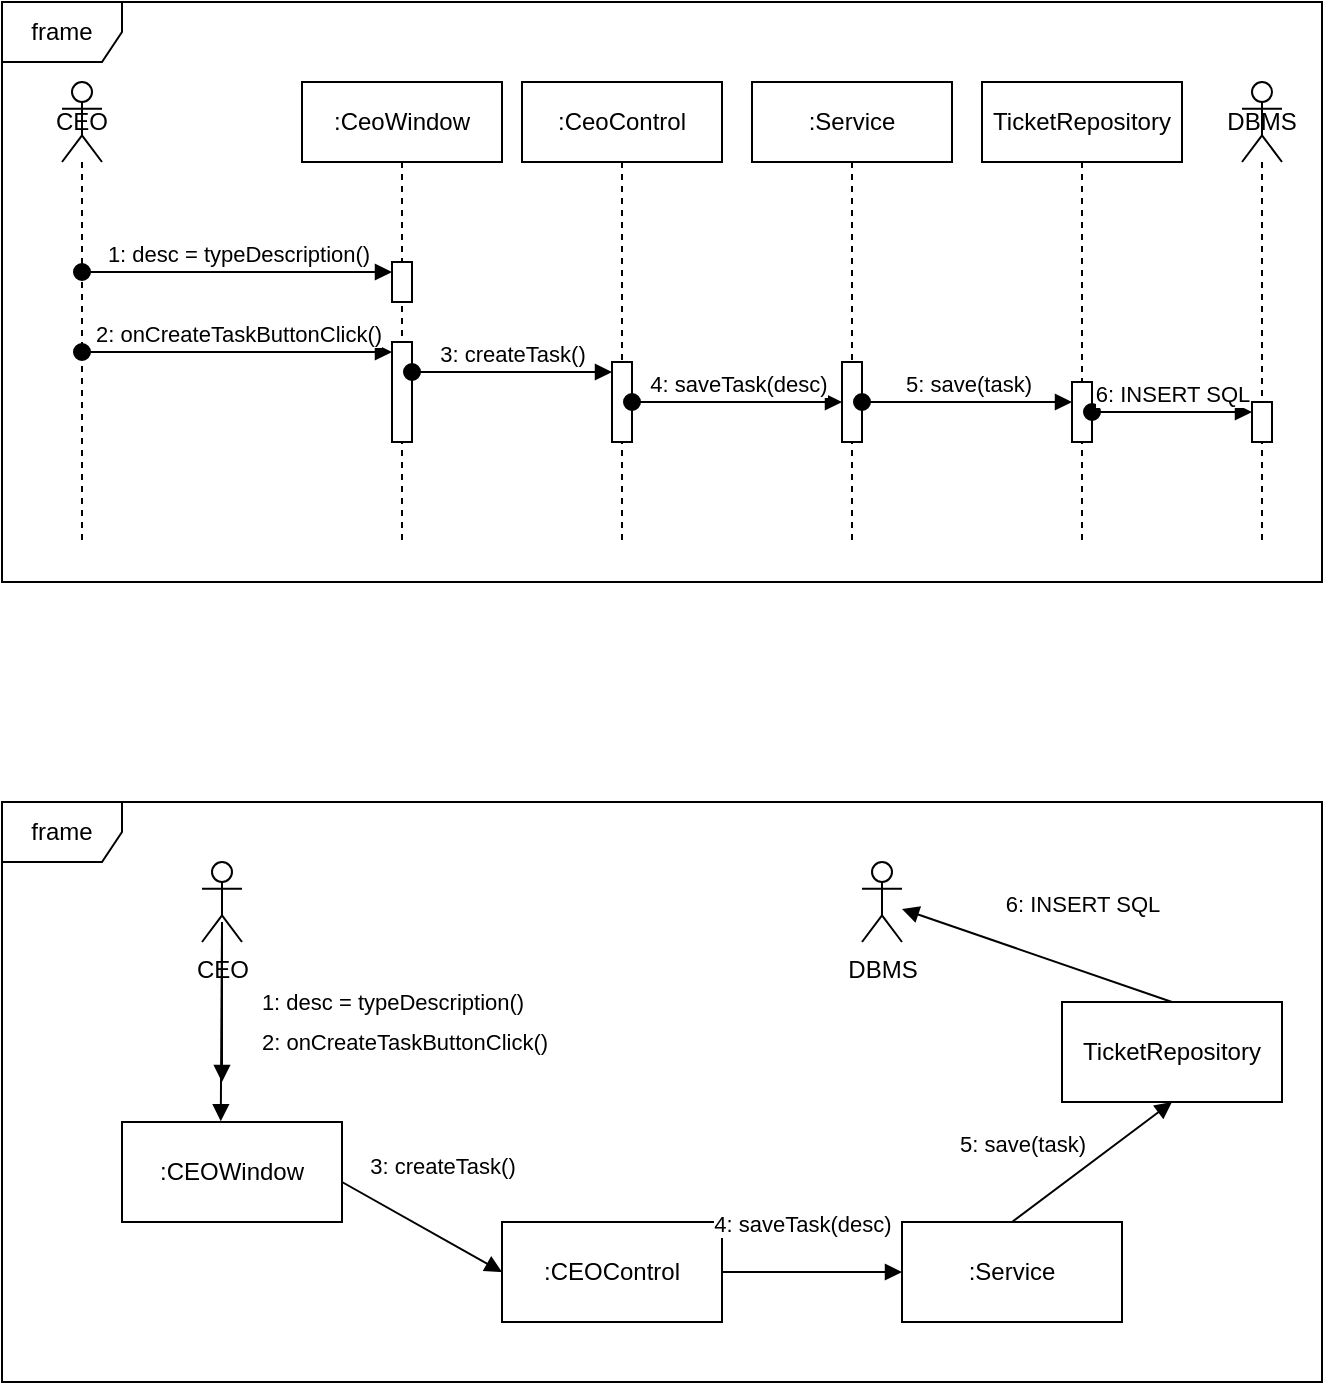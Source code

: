 <mxfile version="27.0.5">
  <diagram name="Page-1" id="2YBvvXClWsGukQMizWep">
    <mxGraphModel dx="1137" dy="704" grid="1" gridSize="10" guides="1" tooltips="1" connect="1" arrows="1" fold="1" page="1" pageScale="1" pageWidth="850" pageHeight="1100" math="0" shadow="0">
      <root>
        <mxCell id="0" />
        <mxCell id="1" parent="0" />
        <mxCell id="RM2-QQJxr75B0GMXDb8Q-1" value="frame" style="shape=umlFrame;whiteSpace=wrap;html=1;pointerEvents=0;" parent="1" vertex="1">
          <mxGeometry x="50" y="40" width="660" height="290" as="geometry" />
        </mxCell>
        <mxCell id="RM2-QQJxr75B0GMXDb8Q-2" value="CEO" style="shape=umlLifeline;perimeter=lifelinePerimeter;whiteSpace=wrap;html=1;container=1;dropTarget=0;collapsible=0;recursiveResize=0;outlineConnect=0;portConstraint=eastwest;newEdgeStyle={&quot;curved&quot;:0,&quot;rounded&quot;:0};participant=umlActor;" parent="1" vertex="1">
          <mxGeometry x="80" y="80" width="20" height="230" as="geometry" />
        </mxCell>
        <mxCell id="RM2-QQJxr75B0GMXDb8Q-3" value=":CeoWindow" style="shape=umlLifeline;perimeter=lifelinePerimeter;whiteSpace=wrap;html=1;container=1;dropTarget=0;collapsible=0;recursiveResize=0;outlineConnect=0;portConstraint=eastwest;newEdgeStyle={&quot;curved&quot;:0,&quot;rounded&quot;:0};" parent="1" vertex="1">
          <mxGeometry x="200" y="80" width="100" height="230" as="geometry" />
        </mxCell>
        <mxCell id="RM2-QQJxr75B0GMXDb8Q-8" value="" style="html=1;points=[[0,0,0,0,5],[0,1,0,0,-5],[1,0,0,0,5],[1,1,0,0,-5]];perimeter=orthogonalPerimeter;outlineConnect=0;targetShapes=umlLifeline;portConstraint=eastwest;newEdgeStyle={&quot;curved&quot;:0,&quot;rounded&quot;:0};" parent="RM2-QQJxr75B0GMXDb8Q-3" vertex="1">
          <mxGeometry x="45" y="90" width="10" height="20" as="geometry" />
        </mxCell>
        <mxCell id="RM2-QQJxr75B0GMXDb8Q-12" value="" style="html=1;points=[[0,0,0,0,5],[0,1,0,0,-5],[1,0,0,0,5],[1,1,0,0,-5]];perimeter=orthogonalPerimeter;outlineConnect=0;targetShapes=umlLifeline;portConstraint=eastwest;newEdgeStyle={&quot;curved&quot;:0,&quot;rounded&quot;:0};" parent="RM2-QQJxr75B0GMXDb8Q-3" vertex="1">
          <mxGeometry x="45" y="130" width="10" height="50" as="geometry" />
        </mxCell>
        <mxCell id="RM2-QQJxr75B0GMXDb8Q-4" value=":CeoControl&lt;span style=&quot;caret-color: rgba(0, 0, 0, 0); color: rgba(0, 0, 0, 0); font-family: monospace; font-size: 0px; text-align: start; white-space: nowrap;&quot;&gt;%3CmxGraphModel%3E%3Croot%3E%3CmxCell%20id%3D%220%22%2F%3E%3CmxCell%20id%3D%221%22%20parent%3D%220%22%2F%3E%3CmxCell%20id%3D%222%22%20value%3D%22%3ACeoWindow%22%20style%3D%22shape%3DumlLifeline%3Bperimeter%3DlifelinePerimeter%3BwhiteSpace%3Dwrap%3Bhtml%3D1%3Bcontainer%3D1%3BdropTarget%3D0%3Bcollapsible%3D0%3BrecursiveResize%3D0%3BoutlineConnect%3D0%3BportConstraint%3Deastwest%3BnewEdgeStyle%3D%7B%26quot%3Bcurved%26quot%3B%3A0%2C%26quot%3Brounded%26quot%3B%3A0%7D%3B%22%20vertex%3D%221%22%20parent%3D%221%22%3E%3CmxGeometry%20x%3D%22140%22%20y%3D%2280%22%20width%3D%22100%22%20height%3D%22230%22%20as%3D%22geometry%22%2F%3E%3C%2FmxCell%3E%3C%2Froot%3E%3C%2FmxGraphModel%3E&lt;/span&gt;" style="shape=umlLifeline;perimeter=lifelinePerimeter;whiteSpace=wrap;html=1;container=1;dropTarget=0;collapsible=0;recursiveResize=0;outlineConnect=0;portConstraint=eastwest;newEdgeStyle={&quot;curved&quot;:0,&quot;rounded&quot;:0};" parent="1" vertex="1">
          <mxGeometry x="310" y="80" width="100" height="230" as="geometry" />
        </mxCell>
        <mxCell id="RM2-QQJxr75B0GMXDb8Q-16" value="" style="html=1;points=[[0,0,0,0,5],[0,1,0,0,-5],[1,0,0,0,5],[1,1,0,0,-5]];perimeter=orthogonalPerimeter;outlineConnect=0;targetShapes=umlLifeline;portConstraint=eastwest;newEdgeStyle={&quot;curved&quot;:0,&quot;rounded&quot;:0};" parent="RM2-QQJxr75B0GMXDb8Q-4" vertex="1">
          <mxGeometry x="45" y="140" width="10" height="40" as="geometry" />
        </mxCell>
        <mxCell id="RM2-QQJxr75B0GMXDb8Q-5" value=":Service&lt;span style=&quot;caret-color: rgba(0, 0, 0, 0); color: rgba(0, 0, 0, 0); font-family: monospace; font-size: 0px; text-align: start; white-space: nowrap;&quot;&gt;%3CmxGraphModel%3E%3Croot%3E%3CmxCell%20id%3D%220%22%2F%3E%3CmxCell%20id%3D%221%22%20parent%3D%220%22%2F%3E%3CmxCell%20id%3D%222%22%20value%3D%22%3ACeoWindow%22%20style%3D%22shape%3DumlLifeline%3Bperimeter%3DlifelinePerimeter%3BwhiteSpace%3Dwrap%3Bhtml%3D1%3Bcontainer%3D1%3BdropTarget%3D0%3Bcollapsible%3D0%3BrecursiveResize%3D0%3BoutlineConnect%3D0%3BportConstraint%3Deastwest%3BnewEdgeStyle%3D%7B%26quot%3Bcurved%26quot%3B%3A0%2C%26quot%3Brounded%26quot%3B%3A0%7D%3B%22%20vertex%3D%221%22%20parent%3D%221%22%3E%3CmxGeometry%20x%3D%22140%22%20y%3D%2280%22%20width%3D%22100%22%20height%3D%22230%22%20as%3D%22geometry%22%2F%3E%3C%2FmxCell%3E%3C%2Froot%3E%3C%2FmxGraphModel%3E&lt;/span&gt;" style="shape=umlLifeline;perimeter=lifelinePerimeter;whiteSpace=wrap;html=1;container=1;dropTarget=0;collapsible=0;recursiveResize=0;outlineConnect=0;portConstraint=eastwest;newEdgeStyle={&quot;curved&quot;:0,&quot;rounded&quot;:0};" parent="1" vertex="1">
          <mxGeometry x="425" y="80" width="100" height="230" as="geometry" />
        </mxCell>
        <mxCell id="RM2-QQJxr75B0GMXDb8Q-18" value="" style="html=1;points=[[0,0,0,0,5],[0,1,0,0,-5],[1,0,0,0,5],[1,1,0,0,-5]];perimeter=orthogonalPerimeter;outlineConnect=0;targetShapes=umlLifeline;portConstraint=eastwest;newEdgeStyle={&quot;curved&quot;:0,&quot;rounded&quot;:0};" parent="RM2-QQJxr75B0GMXDb8Q-5" vertex="1">
          <mxGeometry x="45" y="140" width="10" height="40" as="geometry" />
        </mxCell>
        <mxCell id="RM2-QQJxr75B0GMXDb8Q-6" value="TicketRepository" style="shape=umlLifeline;perimeter=lifelinePerimeter;whiteSpace=wrap;html=1;container=1;dropTarget=0;collapsible=0;recursiveResize=0;outlineConnect=0;portConstraint=eastwest;newEdgeStyle={&quot;curved&quot;:0,&quot;rounded&quot;:0};" parent="1" vertex="1">
          <mxGeometry x="540" y="80" width="100" height="230" as="geometry" />
        </mxCell>
        <mxCell id="RM2-QQJxr75B0GMXDb8Q-20" value="" style="html=1;points=[[0,0,0,0,5],[0,1,0,0,-5],[1,0,0,0,5],[1,1,0,0,-5]];perimeter=orthogonalPerimeter;outlineConnect=0;targetShapes=umlLifeline;portConstraint=eastwest;newEdgeStyle={&quot;curved&quot;:0,&quot;rounded&quot;:0};" parent="RM2-QQJxr75B0GMXDb8Q-6" vertex="1">
          <mxGeometry x="45" y="150" width="10" height="30" as="geometry" />
        </mxCell>
        <mxCell id="RM2-QQJxr75B0GMXDb8Q-7" value="DBMS" style="shape=umlLifeline;perimeter=lifelinePerimeter;whiteSpace=wrap;html=1;container=1;dropTarget=0;collapsible=0;recursiveResize=0;outlineConnect=0;portConstraint=eastwest;newEdgeStyle={&quot;curved&quot;:0,&quot;rounded&quot;:0};participant=umlActor;" parent="1" vertex="1">
          <mxGeometry x="670" y="80" width="20" height="230" as="geometry" />
        </mxCell>
        <mxCell id="RM2-QQJxr75B0GMXDb8Q-9" value="1: desc = typeDescription()" style="html=1;verticalAlign=bottom;startArrow=oval;endArrow=block;startSize=8;curved=0;rounded=0;entryX=0;entryY=0;entryDx=0;entryDy=5;" parent="1" source="RM2-QQJxr75B0GMXDb8Q-2" target="RM2-QQJxr75B0GMXDb8Q-8" edge="1">
          <mxGeometry relative="1" as="geometry">
            <mxPoint x="115" y="175" as="sourcePoint" />
          </mxGeometry>
        </mxCell>
        <mxCell id="RM2-QQJxr75B0GMXDb8Q-13" value="2: onCreateTaskButtonClick()" style="html=1;verticalAlign=bottom;startArrow=oval;endArrow=block;startSize=8;curved=0;rounded=0;entryX=0;entryY=0;entryDx=0;entryDy=5;" parent="1" source="RM2-QQJxr75B0GMXDb8Q-2" target="RM2-QQJxr75B0GMXDb8Q-12" edge="1">
          <mxGeometry relative="1" as="geometry">
            <mxPoint x="165" y="215" as="sourcePoint" />
          </mxGeometry>
        </mxCell>
        <mxCell id="RM2-QQJxr75B0GMXDb8Q-19" value="4: saveTask(desc)" style="html=1;verticalAlign=bottom;startArrow=oval;endArrow=block;startSize=8;curved=0;rounded=0;" parent="1" source="RM2-QQJxr75B0GMXDb8Q-16" target="RM2-QQJxr75B0GMXDb8Q-18" edge="1">
          <mxGeometry relative="1" as="geometry">
            <mxPoint x="365" y="230" as="sourcePoint" />
            <mxPoint x="470" y="230" as="targetPoint" />
          </mxGeometry>
        </mxCell>
        <mxCell id="RM2-QQJxr75B0GMXDb8Q-21" value="5: save(task)" style="html=1;verticalAlign=bottom;startArrow=oval;endArrow=block;startSize=8;curved=0;rounded=0;" parent="1" source="RM2-QQJxr75B0GMXDb8Q-18" target="RM2-QQJxr75B0GMXDb8Q-20" edge="1">
          <mxGeometry relative="1" as="geometry">
            <mxPoint x="480" y="250" as="sourcePoint" />
            <mxPoint x="585" y="250" as="targetPoint" />
          </mxGeometry>
        </mxCell>
        <mxCell id="RM2-QQJxr75B0GMXDb8Q-17" value="3: createTask()" style="html=1;verticalAlign=bottom;startArrow=oval;endArrow=block;startSize=8;curved=0;rounded=0;entryX=0;entryY=0;entryDx=0;entryDy=5;" parent="1" source="RM2-QQJxr75B0GMXDb8Q-12" target="RM2-QQJxr75B0GMXDb8Q-16" edge="1">
          <mxGeometry relative="1" as="geometry">
            <mxPoint x="255" y="225" as="sourcePoint" />
          </mxGeometry>
        </mxCell>
        <mxCell id="RM2-QQJxr75B0GMXDb8Q-22" value="" style="html=1;points=[[0,0,0,0,5],[0,1,0,0,-5],[1,0,0,0,5],[1,1,0,0,-5]];perimeter=orthogonalPerimeter;outlineConnect=0;targetShapes=umlLifeline;portConstraint=eastwest;newEdgeStyle={&quot;curved&quot;:0,&quot;rounded&quot;:0};" parent="1" vertex="1">
          <mxGeometry x="675" y="240" width="10" height="20" as="geometry" />
        </mxCell>
        <mxCell id="RM2-QQJxr75B0GMXDb8Q-23" value="6: INSERT SQL" style="html=1;verticalAlign=bottom;startArrow=oval;endArrow=block;startSize=8;curved=0;rounded=0;" parent="1" source="RM2-QQJxr75B0GMXDb8Q-20" target="RM2-QQJxr75B0GMXDb8Q-22" edge="1">
          <mxGeometry relative="1" as="geometry">
            <mxPoint x="605" y="245" as="sourcePoint" />
          </mxGeometry>
        </mxCell>
        <mxCell id="L8M9274PE3VWNqc8J5KW-1" value="frame" style="shape=umlFrame;whiteSpace=wrap;html=1;pointerEvents=0;" vertex="1" parent="1">
          <mxGeometry x="50" y="440" width="660" height="290" as="geometry" />
        </mxCell>
        <mxCell id="L8M9274PE3VWNqc8J5KW-2" value="CEO" style="shape=umlActor;verticalLabelPosition=bottom;verticalAlign=top;html=1;" vertex="1" parent="1">
          <mxGeometry x="150" y="470" width="20" height="40" as="geometry" />
        </mxCell>
        <mxCell id="L8M9274PE3VWNqc8J5KW-5" value=":CEOWindow" style="html=1;whiteSpace=wrap;" vertex="1" parent="1">
          <mxGeometry x="110" y="600" width="110" height="50" as="geometry" />
        </mxCell>
        <mxCell id="L8M9274PE3VWNqc8J5KW-6" value="" style="html=1;verticalAlign=bottom;endArrow=block;curved=0;rounded=0;" edge="1" parent="1">
          <mxGeometry width="80" relative="1" as="geometry">
            <mxPoint x="160" y="500" as="sourcePoint" />
            <mxPoint x="160" y="580" as="targetPoint" />
          </mxGeometry>
        </mxCell>
        <mxCell id="L8M9274PE3VWNqc8J5KW-8" value="" style="html=1;verticalAlign=bottom;endArrow=block;curved=0;rounded=0;entryX=0.449;entryY=-0.008;entryDx=0;entryDy=0;entryPerimeter=0;" edge="1" parent="1" target="L8M9274PE3VWNqc8J5KW-5">
          <mxGeometry width="80" relative="1" as="geometry">
            <mxPoint x="160" y="500" as="sourcePoint" />
            <mxPoint x="160" y="580" as="targetPoint" />
            <Array as="points" />
          </mxGeometry>
        </mxCell>
        <mxCell id="L8M9274PE3VWNqc8J5KW-21" value="1: desc = typeDescription()" style="edgeLabel;html=1;align=center;verticalAlign=middle;resizable=0;points=[];" vertex="1" connectable="0" parent="L8M9274PE3VWNqc8J5KW-8">
          <mxGeometry x="-0.02" y="2" relative="1" as="geometry">
            <mxPoint x="83" y="-9" as="offset" />
          </mxGeometry>
        </mxCell>
        <mxCell id="L8M9274PE3VWNqc8J5KW-22" value="2: onCreateTaskButtonClick()" style="edgeLabel;html=1;align=center;verticalAlign=middle;resizable=0;points=[];" vertex="1" connectable="0" parent="L8M9274PE3VWNqc8J5KW-8">
          <mxGeometry x="0.666" y="2" relative="1" as="geometry">
            <mxPoint x="89" y="-23" as="offset" />
          </mxGeometry>
        </mxCell>
        <mxCell id="L8M9274PE3VWNqc8J5KW-11" value=":CEOControl" style="html=1;whiteSpace=wrap;" vertex="1" parent="1">
          <mxGeometry x="300" y="650" width="110" height="50" as="geometry" />
        </mxCell>
        <mxCell id="L8M9274PE3VWNqc8J5KW-12" value=":Service" style="html=1;whiteSpace=wrap;" vertex="1" parent="1">
          <mxGeometry x="500" y="650" width="110" height="50" as="geometry" />
        </mxCell>
        <mxCell id="L8M9274PE3VWNqc8J5KW-13" value="TicketRepository" style="html=1;whiteSpace=wrap;" vertex="1" parent="1">
          <mxGeometry x="580" y="540" width="110" height="50" as="geometry" />
        </mxCell>
        <mxCell id="L8M9274PE3VWNqc8J5KW-14" value="DBMS" style="shape=umlActor;verticalLabelPosition=bottom;verticalAlign=top;html=1;" vertex="1" parent="1">
          <mxGeometry x="480" y="470" width="20" height="40" as="geometry" />
        </mxCell>
        <mxCell id="L8M9274PE3VWNqc8J5KW-18" value="3: createTask()" style="html=1;verticalAlign=bottom;endArrow=block;curved=0;rounded=0;entryX=0;entryY=0.5;entryDx=0;entryDy=0;" edge="1" parent="1" target="L8M9274PE3VWNqc8J5KW-11">
          <mxGeometry x="-0.05" y="25" width="80" relative="1" as="geometry">
            <mxPoint x="220" y="630" as="sourcePoint" />
            <mxPoint x="300" y="630" as="targetPoint" />
            <mxPoint y="1" as="offset" />
          </mxGeometry>
        </mxCell>
        <mxCell id="L8M9274PE3VWNqc8J5KW-24" value="4: saveTask(desc)" style="html=1;verticalAlign=bottom;endArrow=block;curved=0;rounded=0;exitX=1;exitY=0.5;exitDx=0;exitDy=0;entryX=0;entryY=0.5;entryDx=0;entryDy=0;" edge="1" parent="1" source="L8M9274PE3VWNqc8J5KW-11" target="L8M9274PE3VWNqc8J5KW-12">
          <mxGeometry x="-0.111" y="15" width="80" relative="1" as="geometry">
            <mxPoint x="450" y="680" as="sourcePoint" />
            <mxPoint x="530" y="680" as="targetPoint" />
            <mxPoint as="offset" />
          </mxGeometry>
        </mxCell>
        <mxCell id="L8M9274PE3VWNqc8J5KW-25" value="5: save(task)" style="html=1;verticalAlign=bottom;endArrow=block;curved=0;rounded=0;exitX=0.5;exitY=0;exitDx=0;exitDy=0;entryX=0.5;entryY=1;entryDx=0;entryDy=0;" edge="1" parent="1" source="L8M9274PE3VWNqc8J5KW-12" target="L8M9274PE3VWNqc8J5KW-13">
          <mxGeometry x="-0.56" y="21" width="80" relative="1" as="geometry">
            <mxPoint x="580" y="620" as="sourcePoint" />
            <mxPoint x="660" y="620" as="targetPoint" />
            <mxPoint as="offset" />
          </mxGeometry>
        </mxCell>
        <mxCell id="L8M9274PE3VWNqc8J5KW-26" value="6: INSERT SQL" style="html=1;verticalAlign=bottom;endArrow=block;curved=0;rounded=0;exitX=0.5;exitY=0;exitDx=0;exitDy=0;" edge="1" parent="1" source="L8M9274PE3VWNqc8J5KW-13" target="L8M9274PE3VWNqc8J5KW-14">
          <mxGeometry x="-0.222" y="-23" width="80" relative="1" as="geometry">
            <mxPoint x="610" y="540" as="sourcePoint" />
            <mxPoint x="690" y="540" as="targetPoint" />
            <mxPoint as="offset" />
          </mxGeometry>
        </mxCell>
      </root>
    </mxGraphModel>
  </diagram>
</mxfile>

